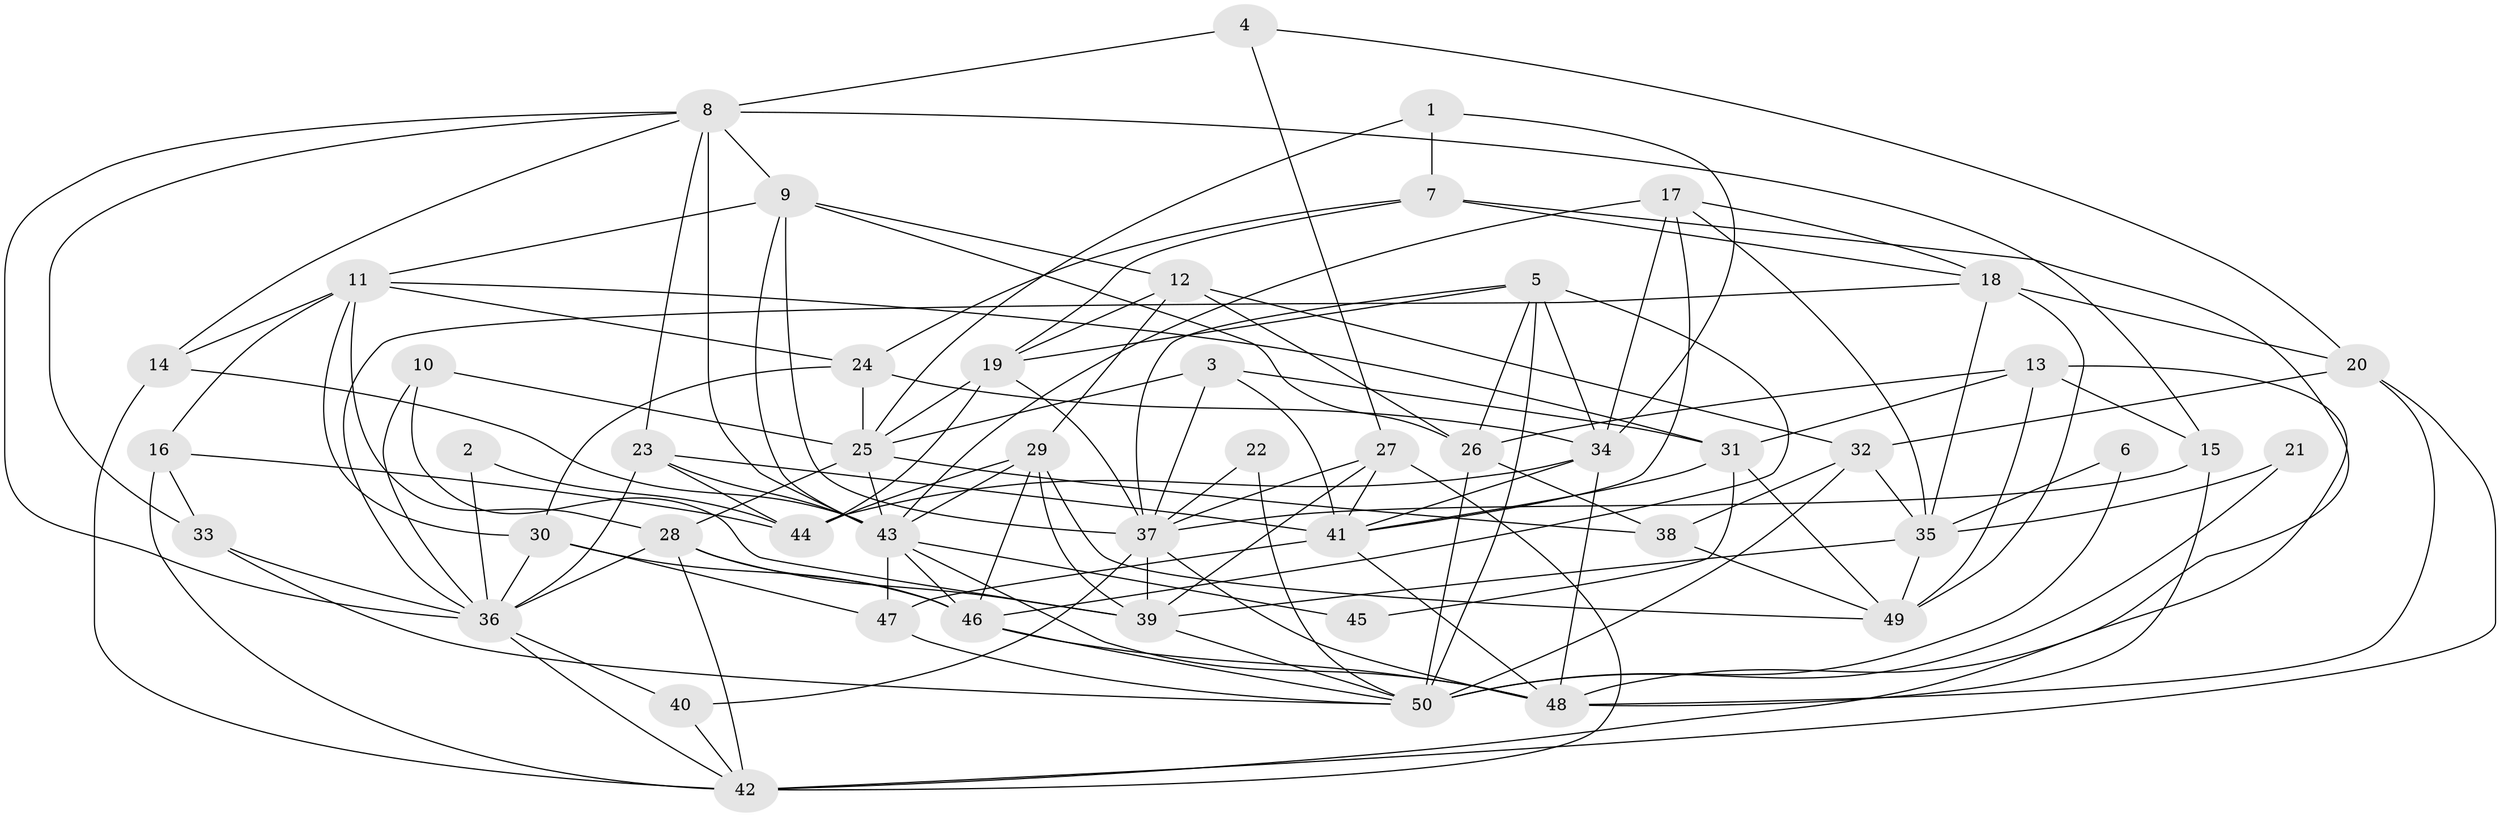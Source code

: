 // original degree distribution, {5: 0.25252525252525254, 7: 0.020202020202020204, 3: 0.1919191919191919, 4: 0.24242424242424243, 8: 0.030303030303030304, 6: 0.0707070707070707, 2: 0.1919191919191919}
// Generated by graph-tools (version 1.1) at 2025/50/03/09/25 03:50:10]
// undirected, 50 vertices, 138 edges
graph export_dot {
graph [start="1"]
  node [color=gray90,style=filled];
  1;
  2;
  3;
  4;
  5;
  6;
  7;
  8;
  9;
  10;
  11;
  12;
  13;
  14;
  15;
  16;
  17;
  18;
  19;
  20;
  21;
  22;
  23;
  24;
  25;
  26;
  27;
  28;
  29;
  30;
  31;
  32;
  33;
  34;
  35;
  36;
  37;
  38;
  39;
  40;
  41;
  42;
  43;
  44;
  45;
  46;
  47;
  48;
  49;
  50;
  1 -- 7 [weight=1.0];
  1 -- 25 [weight=1.0];
  1 -- 34 [weight=1.0];
  2 -- 36 [weight=1.0];
  2 -- 44 [weight=1.0];
  3 -- 25 [weight=1.0];
  3 -- 31 [weight=1.0];
  3 -- 37 [weight=1.0];
  3 -- 41 [weight=1.0];
  4 -- 8 [weight=1.0];
  4 -- 20 [weight=1.0];
  4 -- 27 [weight=1.0];
  5 -- 19 [weight=1.0];
  5 -- 26 [weight=1.0];
  5 -- 34 [weight=1.0];
  5 -- 37 [weight=1.0];
  5 -- 46 [weight=1.0];
  5 -- 50 [weight=2.0];
  6 -- 35 [weight=1.0];
  6 -- 50 [weight=1.0];
  7 -- 18 [weight=1.0];
  7 -- 19 [weight=1.0];
  7 -- 24 [weight=1.0];
  7 -- 48 [weight=1.0];
  8 -- 9 [weight=1.0];
  8 -- 14 [weight=1.0];
  8 -- 15 [weight=1.0];
  8 -- 23 [weight=1.0];
  8 -- 33 [weight=1.0];
  8 -- 36 [weight=1.0];
  8 -- 43 [weight=2.0];
  9 -- 11 [weight=1.0];
  9 -- 12 [weight=1.0];
  9 -- 26 [weight=1.0];
  9 -- 37 [weight=1.0];
  9 -- 43 [weight=1.0];
  10 -- 25 [weight=1.0];
  10 -- 36 [weight=1.0];
  10 -- 39 [weight=1.0];
  11 -- 14 [weight=1.0];
  11 -- 16 [weight=1.0];
  11 -- 24 [weight=1.0];
  11 -- 28 [weight=1.0];
  11 -- 30 [weight=1.0];
  11 -- 31 [weight=1.0];
  12 -- 19 [weight=1.0];
  12 -- 26 [weight=1.0];
  12 -- 29 [weight=1.0];
  12 -- 32 [weight=1.0];
  13 -- 15 [weight=1.0];
  13 -- 26 [weight=1.0];
  13 -- 31 [weight=1.0];
  13 -- 42 [weight=1.0];
  13 -- 49 [weight=1.0];
  14 -- 42 [weight=1.0];
  14 -- 43 [weight=1.0];
  15 -- 37 [weight=1.0];
  15 -- 48 [weight=1.0];
  16 -- 33 [weight=1.0];
  16 -- 42 [weight=1.0];
  16 -- 44 [weight=1.0];
  17 -- 18 [weight=1.0];
  17 -- 34 [weight=1.0];
  17 -- 35 [weight=1.0];
  17 -- 41 [weight=1.0];
  17 -- 43 [weight=1.0];
  18 -- 20 [weight=1.0];
  18 -- 35 [weight=1.0];
  18 -- 36 [weight=1.0];
  18 -- 49 [weight=1.0];
  19 -- 25 [weight=1.0];
  19 -- 37 [weight=1.0];
  19 -- 44 [weight=1.0];
  20 -- 32 [weight=1.0];
  20 -- 42 [weight=2.0];
  20 -- 48 [weight=1.0];
  21 -- 35 [weight=1.0];
  21 -- 50 [weight=1.0];
  22 -- 37 [weight=1.0];
  22 -- 50 [weight=1.0];
  23 -- 36 [weight=1.0];
  23 -- 41 [weight=1.0];
  23 -- 43 [weight=1.0];
  23 -- 44 [weight=1.0];
  24 -- 25 [weight=1.0];
  24 -- 30 [weight=1.0];
  24 -- 34 [weight=1.0];
  25 -- 28 [weight=1.0];
  25 -- 38 [weight=1.0];
  25 -- 43 [weight=1.0];
  26 -- 38 [weight=1.0];
  26 -- 50 [weight=1.0];
  27 -- 37 [weight=1.0];
  27 -- 39 [weight=1.0];
  27 -- 41 [weight=1.0];
  27 -- 42 [weight=1.0];
  28 -- 36 [weight=1.0];
  28 -- 39 [weight=1.0];
  28 -- 42 [weight=1.0];
  28 -- 46 [weight=1.0];
  29 -- 39 [weight=1.0];
  29 -- 43 [weight=1.0];
  29 -- 44 [weight=1.0];
  29 -- 46 [weight=1.0];
  29 -- 49 [weight=1.0];
  30 -- 36 [weight=1.0];
  30 -- 46 [weight=1.0];
  30 -- 47 [weight=1.0];
  31 -- 41 [weight=1.0];
  31 -- 45 [weight=1.0];
  31 -- 49 [weight=1.0];
  32 -- 35 [weight=1.0];
  32 -- 38 [weight=1.0];
  32 -- 50 [weight=1.0];
  33 -- 36 [weight=1.0];
  33 -- 50 [weight=1.0];
  34 -- 41 [weight=1.0];
  34 -- 44 [weight=1.0];
  34 -- 48 [weight=1.0];
  35 -- 39 [weight=1.0];
  35 -- 49 [weight=1.0];
  36 -- 40 [weight=1.0];
  36 -- 42 [weight=1.0];
  37 -- 39 [weight=2.0];
  37 -- 40 [weight=1.0];
  37 -- 48 [weight=1.0];
  38 -- 49 [weight=1.0];
  39 -- 50 [weight=1.0];
  40 -- 42 [weight=1.0];
  41 -- 47 [weight=1.0];
  41 -- 48 [weight=2.0];
  43 -- 45 [weight=1.0];
  43 -- 46 [weight=1.0];
  43 -- 47 [weight=1.0];
  43 -- 48 [weight=1.0];
  46 -- 48 [weight=1.0];
  46 -- 50 [weight=1.0];
  47 -- 50 [weight=1.0];
}
